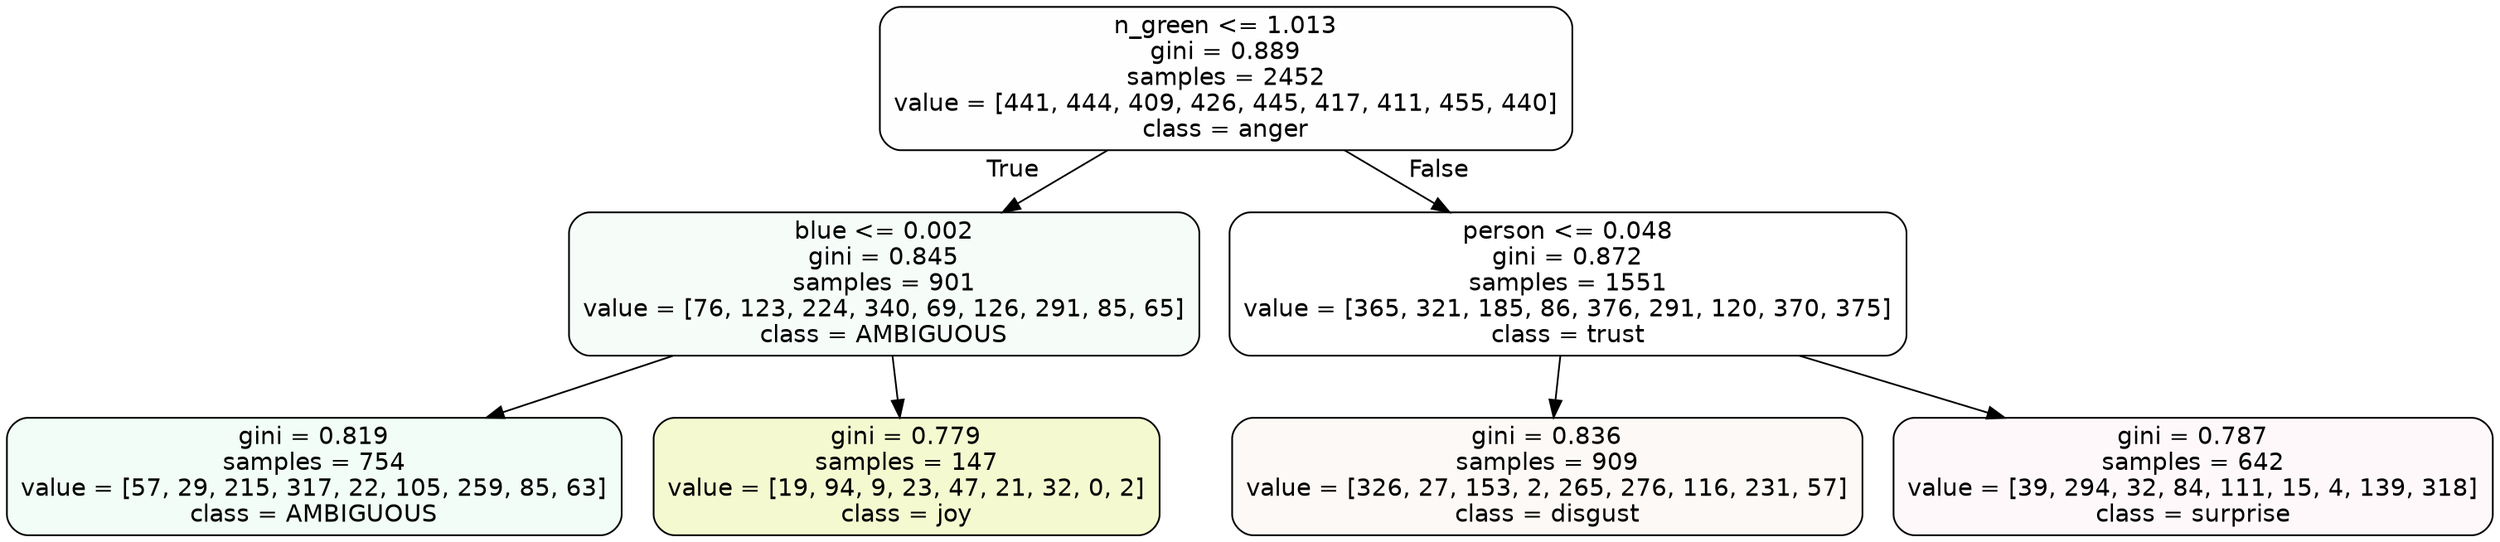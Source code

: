digraph Tree {
node [shape=box, style="filled, rounded", color="black", fontname=helvetica] ;
edge [fontname=helvetica] ;
0 [label="n_green <= 1.013\ngini = 0.889\nsamples = 2452\nvalue = [441, 444, 409, 426, 445, 417, 411, 455, 440]\nclass = anger", fillcolor="#e539d701"] ;
1 [label="blue <= 0.002\ngini = 0.845\nsamples = 901\nvalue = [76, 123, 224, 340, 69, 126, 291, 85, 65]\nclass = AMBIGUOUS", fillcolor="#39e5810b"] ;
0 -> 1 [labeldistance=2.5, labelangle=45, headlabel="True"] ;
2 [label="gini = 0.819\nsamples = 754\nvalue = [57, 29, 215, 317, 22, 105, 259, 85, 63]\nclass = AMBIGUOUS", fillcolor="#39e58111"] ;
1 -> 2 ;
3 [label="gini = 0.779\nsamples = 147\nvalue = [19, 94, 9, 23, 47, 21, 32, 0, 2]\nclass = joy", fillcolor="#d7e5393c"] ;
1 -> 3 ;
4 [label="person <= 0.048\ngini = 0.872\nsamples = 1551\nvalue = [365, 321, 185, 86, 376, 291, 120, 370, 375]\nclass = trust", fillcolor="#39d7e500"] ;
0 -> 4 [labeldistance=2.5, labelangle=-45, headlabel="False"] ;
5 [label="gini = 0.836\nsamples = 909\nvalue = [326, 27, 153, 2, 265, 276, 116, 231, 57]\nclass = disgust", fillcolor="#e581390b"] ;
4 -> 5 ;
6 [label="gini = 0.787\nsamples = 642\nvalue = [39, 294, 32, 84, 111, 15, 4, 139, 318]\nclass = surprise", fillcolor="#e5396408"] ;
4 -> 6 ;
}